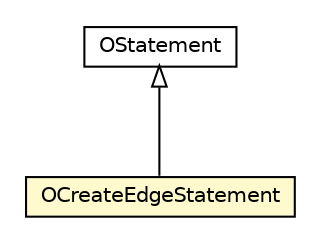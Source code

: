 #!/usr/local/bin/dot
#
# Class diagram 
# Generated by UMLGraph version R5_6-24-gf6e263 (http://www.umlgraph.org/)
#

digraph G {
	edge [fontname="Helvetica",fontsize=10,labelfontname="Helvetica",labelfontsize=10];
	node [fontname="Helvetica",fontsize=10,shape=plaintext];
	nodesep=0.25;
	ranksep=0.5;
	// com.orientechnologies.orient.core.sql.parser.OStatement
	c2368615 [label=<<table title="com.orientechnologies.orient.core.sql.parser.OStatement" border="0" cellborder="1" cellspacing="0" cellpadding="2" port="p" href="./OStatement.html">
		<tr><td><table border="0" cellspacing="0" cellpadding="1">
<tr><td align="center" balign="center"> OStatement </td></tr>
		</table></td></tr>
		</table>>, URL="./OStatement.html", fontname="Helvetica", fontcolor="black", fontsize=10.0];
	// com.orientechnologies.orient.core.sql.parser.OCreateEdgeStatement
	c2368770 [label=<<table title="com.orientechnologies.orient.core.sql.parser.OCreateEdgeStatement" border="0" cellborder="1" cellspacing="0" cellpadding="2" port="p" bgcolor="lemonChiffon" href="./OCreateEdgeStatement.html">
		<tr><td><table border="0" cellspacing="0" cellpadding="1">
<tr><td align="center" balign="center"> OCreateEdgeStatement </td></tr>
		</table></td></tr>
		</table>>, URL="./OCreateEdgeStatement.html", fontname="Helvetica", fontcolor="black", fontsize=10.0];
	//com.orientechnologies.orient.core.sql.parser.OCreateEdgeStatement extends com.orientechnologies.orient.core.sql.parser.OStatement
	c2368615:p -> c2368770:p [dir=back,arrowtail=empty];
}

